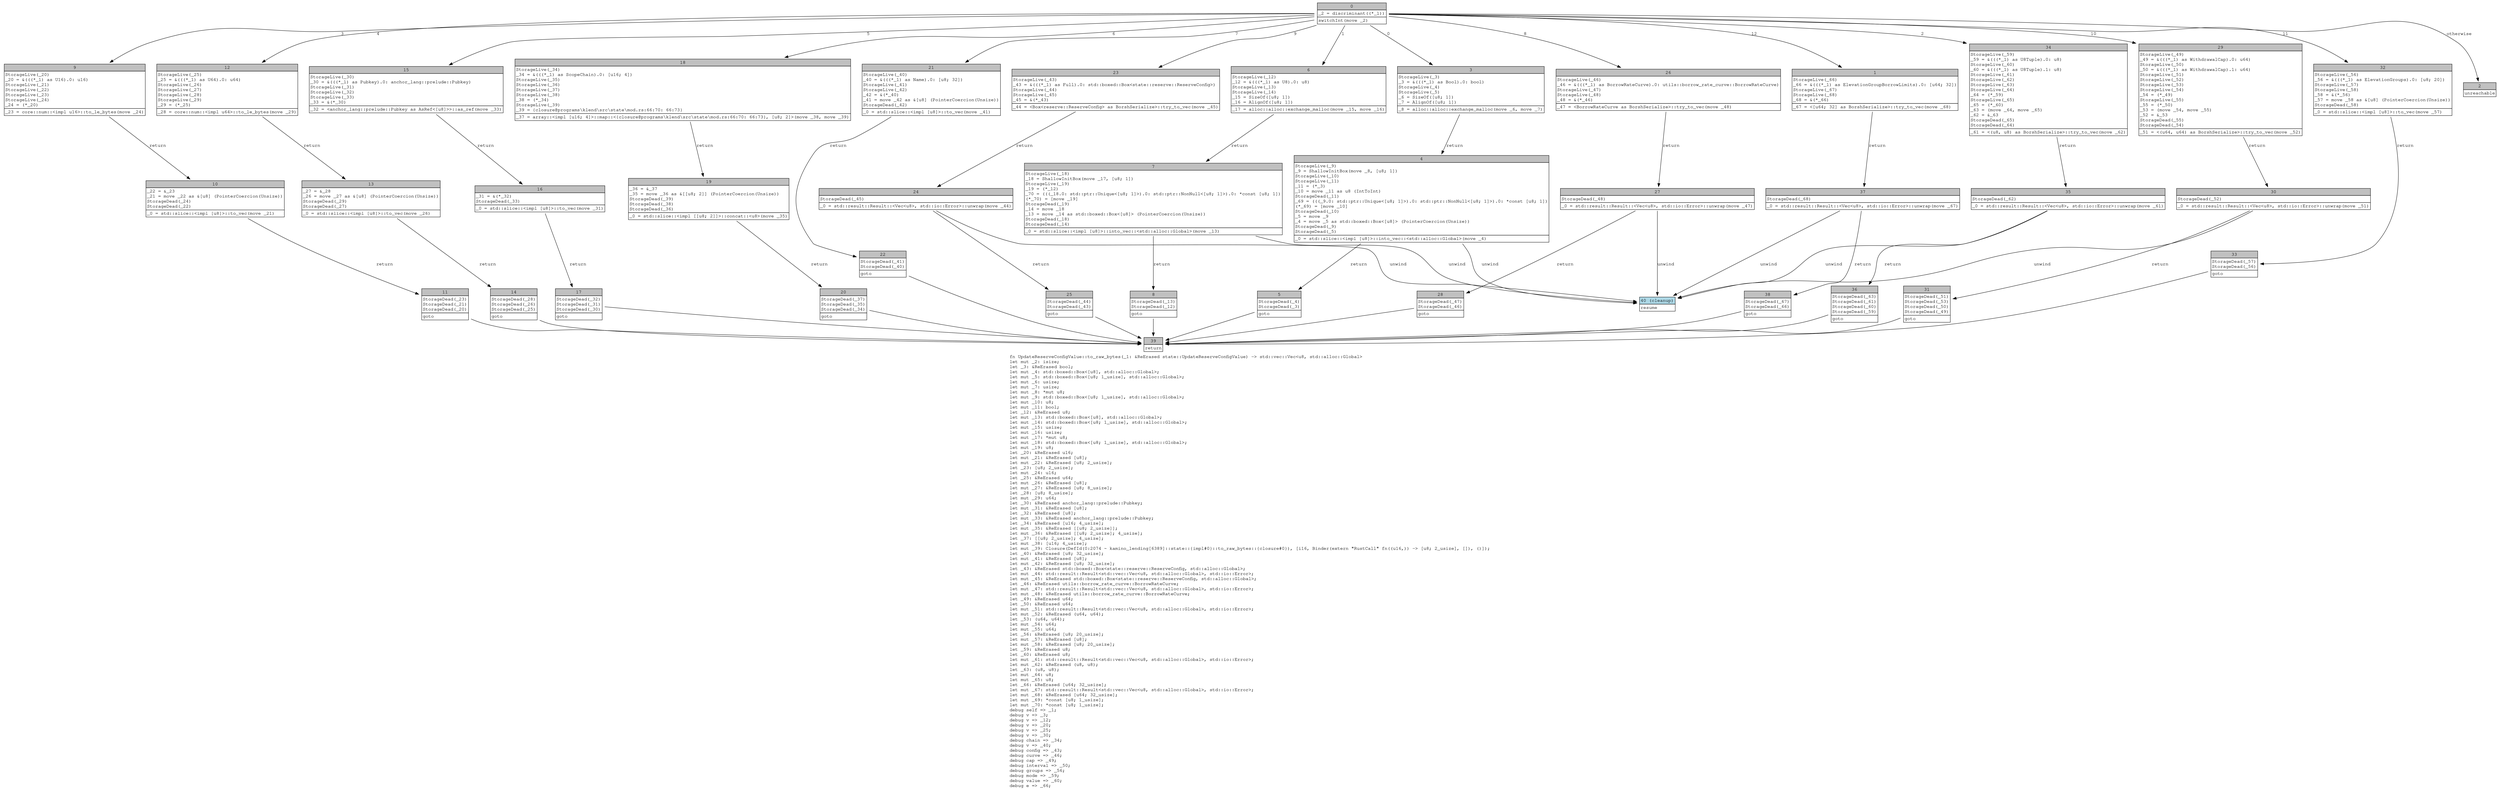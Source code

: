 digraph Mir_0_2073 {
    graph [fontname="Courier, monospace"];
    node [fontname="Courier, monospace"];
    edge [fontname="Courier, monospace"];
    label=<fn UpdateReserveConfigValue::to_raw_bytes(_1: &amp;ReErased state::UpdateReserveConfigValue) -&gt; std::vec::Vec&lt;u8, std::alloc::Global&gt;<br align="left"/>let mut _2: isize;<br align="left"/>let _3: &amp;ReErased bool;<br align="left"/>let mut _4: std::boxed::Box&lt;[u8], std::alloc::Global&gt;;<br align="left"/>let mut _5: std::boxed::Box&lt;[u8; 1_usize], std::alloc::Global&gt;;<br align="left"/>let mut _6: usize;<br align="left"/>let mut _7: usize;<br align="left"/>let mut _8: *mut u8;<br align="left"/>let mut _9: std::boxed::Box&lt;[u8; 1_usize], std::alloc::Global&gt;;<br align="left"/>let mut _10: u8;<br align="left"/>let mut _11: bool;<br align="left"/>let _12: &amp;ReErased u8;<br align="left"/>let mut _13: std::boxed::Box&lt;[u8], std::alloc::Global&gt;;<br align="left"/>let mut _14: std::boxed::Box&lt;[u8; 1_usize], std::alloc::Global&gt;;<br align="left"/>let mut _15: usize;<br align="left"/>let mut _16: usize;<br align="left"/>let mut _17: *mut u8;<br align="left"/>let mut _18: std::boxed::Box&lt;[u8; 1_usize], std::alloc::Global&gt;;<br align="left"/>let mut _19: u8;<br align="left"/>let _20: &amp;ReErased u16;<br align="left"/>let mut _21: &amp;ReErased [u8];<br align="left"/>let mut _22: &amp;ReErased [u8; 2_usize];<br align="left"/>let _23: [u8; 2_usize];<br align="left"/>let mut _24: u16;<br align="left"/>let _25: &amp;ReErased u64;<br align="left"/>let mut _26: &amp;ReErased [u8];<br align="left"/>let mut _27: &amp;ReErased [u8; 8_usize];<br align="left"/>let _28: [u8; 8_usize];<br align="left"/>let mut _29: u64;<br align="left"/>let _30: &amp;ReErased anchor_lang::prelude::Pubkey;<br align="left"/>let mut _31: &amp;ReErased [u8];<br align="left"/>let _32: &amp;ReErased [u8];<br align="left"/>let mut _33: &amp;ReErased anchor_lang::prelude::Pubkey;<br align="left"/>let _34: &amp;ReErased [u16; 4_usize];<br align="left"/>let mut _35: &amp;ReErased [[u8; 2_usize]];<br align="left"/>let mut _36: &amp;ReErased [[u8; 2_usize]; 4_usize];<br align="left"/>let _37: [[u8; 2_usize]; 4_usize];<br align="left"/>let mut _38: [u16; 4_usize];<br align="left"/>let mut _39: Closure(DefId(0:2074 ~ kamino_lending[6389]::state::{impl#0}::to_raw_bytes::{closure#0}), [i16, Binder(extern &quot;RustCall&quot; fn((u16,)) -&gt; [u8; 2_usize], []), ()]);<br align="left"/>let _40: &amp;ReErased [u8; 32_usize];<br align="left"/>let mut _41: &amp;ReErased [u8];<br align="left"/>let mut _42: &amp;ReErased [u8; 32_usize];<br align="left"/>let _43: &amp;ReErased std::boxed::Box&lt;state::reserve::ReserveConfig, std::alloc::Global&gt;;<br align="left"/>let mut _44: std::result::Result&lt;std::vec::Vec&lt;u8, std::alloc::Global&gt;, std::io::Error&gt;;<br align="left"/>let mut _45: &amp;ReErased std::boxed::Box&lt;state::reserve::ReserveConfig, std::alloc::Global&gt;;<br align="left"/>let _46: &amp;ReErased utils::borrow_rate_curve::BorrowRateCurve;<br align="left"/>let mut _47: std::result::Result&lt;std::vec::Vec&lt;u8, std::alloc::Global&gt;, std::io::Error&gt;;<br align="left"/>let mut _48: &amp;ReErased utils::borrow_rate_curve::BorrowRateCurve;<br align="left"/>let _49: &amp;ReErased u64;<br align="left"/>let _50: &amp;ReErased u64;<br align="left"/>let mut _51: std::result::Result&lt;std::vec::Vec&lt;u8, std::alloc::Global&gt;, std::io::Error&gt;;<br align="left"/>let mut _52: &amp;ReErased (u64, u64);<br align="left"/>let _53: (u64, u64);<br align="left"/>let mut _54: u64;<br align="left"/>let mut _55: u64;<br align="left"/>let _56: &amp;ReErased [u8; 20_usize];<br align="left"/>let mut _57: &amp;ReErased [u8];<br align="left"/>let mut _58: &amp;ReErased [u8; 20_usize];<br align="left"/>let _59: &amp;ReErased u8;<br align="left"/>let _60: &amp;ReErased u8;<br align="left"/>let mut _61: std::result::Result&lt;std::vec::Vec&lt;u8, std::alloc::Global&gt;, std::io::Error&gt;;<br align="left"/>let mut _62: &amp;ReErased (u8, u8);<br align="left"/>let _63: (u8, u8);<br align="left"/>let mut _64: u8;<br align="left"/>let mut _65: u8;<br align="left"/>let _66: &amp;ReErased [u64; 32_usize];<br align="left"/>let mut _67: std::result::Result&lt;std::vec::Vec&lt;u8, std::alloc::Global&gt;, std::io::Error&gt;;<br align="left"/>let mut _68: &amp;ReErased [u64; 32_usize];<br align="left"/>let mut _69: *const [u8; 1_usize];<br align="left"/>let mut _70: *const [u8; 1_usize];<br align="left"/>debug self =&gt; _1;<br align="left"/>debug v =&gt; _3;<br align="left"/>debug v =&gt; _12;<br align="left"/>debug v =&gt; _20;<br align="left"/>debug v =&gt; _25;<br align="left"/>debug v =&gt; _30;<br align="left"/>debug chain =&gt; _34;<br align="left"/>debug v =&gt; _40;<br align="left"/>debug config =&gt; _43;<br align="left"/>debug curve =&gt; _46;<br align="left"/>debug cap =&gt; _49;<br align="left"/>debug interval =&gt; _50;<br align="left"/>debug groups =&gt; _56;<br align="left"/>debug mode =&gt; _59;<br align="left"/>debug value =&gt; _60;<br align="left"/>debug e =&gt; _66;<br align="left"/>>;
    bb0__0_2073 [shape="none", label=<<table border="0" cellborder="1" cellspacing="0"><tr><td bgcolor="gray" align="center" colspan="1">0</td></tr><tr><td align="left" balign="left">_2 = discriminant((*_1))<br/></td></tr><tr><td align="left">switchInt(move _2)</td></tr></table>>];
    bb1__0_2073 [shape="none", label=<<table border="0" cellborder="1" cellspacing="0"><tr><td bgcolor="gray" align="center" colspan="1">1</td></tr><tr><td align="left" balign="left">StorageLive(_66)<br/>_66 = &amp;(((*_1) as ElevationGroupBorrowLimits).0: [u64; 32])<br/>StorageLive(_67)<br/>StorageLive(_68)<br/>_68 = &amp;(*_66)<br/></td></tr><tr><td align="left">_67 = &lt;[u64; 32] as BorshSerialize&gt;::try_to_vec(move _68)</td></tr></table>>];
    bb2__0_2073 [shape="none", label=<<table border="0" cellborder="1" cellspacing="0"><tr><td bgcolor="gray" align="center" colspan="1">2</td></tr><tr><td align="left">unreachable</td></tr></table>>];
    bb3__0_2073 [shape="none", label=<<table border="0" cellborder="1" cellspacing="0"><tr><td bgcolor="gray" align="center" colspan="1">3</td></tr><tr><td align="left" balign="left">StorageLive(_3)<br/>_3 = &amp;(((*_1) as Bool).0: bool)<br/>StorageLive(_4)<br/>StorageLive(_5)<br/>_6 = SizeOf([u8; 1])<br/>_7 = AlignOf([u8; 1])<br/></td></tr><tr><td align="left">_8 = alloc::alloc::exchange_malloc(move _6, move _7)</td></tr></table>>];
    bb4__0_2073 [shape="none", label=<<table border="0" cellborder="1" cellspacing="0"><tr><td bgcolor="gray" align="center" colspan="1">4</td></tr><tr><td align="left" balign="left">StorageLive(_9)<br/>_9 = ShallowInitBox(move _8, [u8; 1])<br/>StorageLive(_10)<br/>StorageLive(_11)<br/>_11 = (*_3)<br/>_10 = move _11 as u8 (IntToInt)<br/>StorageDead(_11)<br/>_69 = (((_9.0: std::ptr::Unique&lt;[u8; 1]&gt;).0: std::ptr::NonNull&lt;[u8; 1]&gt;).0: *const [u8; 1])<br/>(*_69) = [move _10]<br/>StorageDead(_10)<br/>_5 = move _9<br/>_4 = move _5 as std::boxed::Box&lt;[u8]&gt; (PointerCoercion(Unsize))<br/>StorageDead(_9)<br/>StorageDead(_5)<br/></td></tr><tr><td align="left">_0 = std::slice::&lt;impl [u8]&gt;::into_vec::&lt;std::alloc::Global&gt;(move _4)</td></tr></table>>];
    bb5__0_2073 [shape="none", label=<<table border="0" cellborder="1" cellspacing="0"><tr><td bgcolor="gray" align="center" colspan="1">5</td></tr><tr><td align="left" balign="left">StorageDead(_4)<br/>StorageDead(_3)<br/></td></tr><tr><td align="left">goto</td></tr></table>>];
    bb6__0_2073 [shape="none", label=<<table border="0" cellborder="1" cellspacing="0"><tr><td bgcolor="gray" align="center" colspan="1">6</td></tr><tr><td align="left" balign="left">StorageLive(_12)<br/>_12 = &amp;(((*_1) as U8).0: u8)<br/>StorageLive(_13)<br/>StorageLive(_14)<br/>_15 = SizeOf([u8; 1])<br/>_16 = AlignOf([u8; 1])<br/></td></tr><tr><td align="left">_17 = alloc::alloc::exchange_malloc(move _15, move _16)</td></tr></table>>];
    bb7__0_2073 [shape="none", label=<<table border="0" cellborder="1" cellspacing="0"><tr><td bgcolor="gray" align="center" colspan="1">7</td></tr><tr><td align="left" balign="left">StorageLive(_18)<br/>_18 = ShallowInitBox(move _17, [u8; 1])<br/>StorageLive(_19)<br/>_19 = (*_12)<br/>_70 = (((_18.0: std::ptr::Unique&lt;[u8; 1]&gt;).0: std::ptr::NonNull&lt;[u8; 1]&gt;).0: *const [u8; 1])<br/>(*_70) = [move _19]<br/>StorageDead(_19)<br/>_14 = move _18<br/>_13 = move _14 as std::boxed::Box&lt;[u8]&gt; (PointerCoercion(Unsize))<br/>StorageDead(_18)<br/>StorageDead(_14)<br/></td></tr><tr><td align="left">_0 = std::slice::&lt;impl [u8]&gt;::into_vec::&lt;std::alloc::Global&gt;(move _13)</td></tr></table>>];
    bb8__0_2073 [shape="none", label=<<table border="0" cellborder="1" cellspacing="0"><tr><td bgcolor="gray" align="center" colspan="1">8</td></tr><tr><td align="left" balign="left">StorageDead(_13)<br/>StorageDead(_12)<br/></td></tr><tr><td align="left">goto</td></tr></table>>];
    bb9__0_2073 [shape="none", label=<<table border="0" cellborder="1" cellspacing="0"><tr><td bgcolor="gray" align="center" colspan="1">9</td></tr><tr><td align="left" balign="left">StorageLive(_20)<br/>_20 = &amp;(((*_1) as U16).0: u16)<br/>StorageLive(_21)<br/>StorageLive(_22)<br/>StorageLive(_23)<br/>StorageLive(_24)<br/>_24 = (*_20)<br/></td></tr><tr><td align="left">_23 = core::num::&lt;impl u16&gt;::to_le_bytes(move _24)</td></tr></table>>];
    bb10__0_2073 [shape="none", label=<<table border="0" cellborder="1" cellspacing="0"><tr><td bgcolor="gray" align="center" colspan="1">10</td></tr><tr><td align="left" balign="left">_22 = &amp;_23<br/>_21 = move _22 as &amp;[u8] (PointerCoercion(Unsize))<br/>StorageDead(_24)<br/>StorageDead(_22)<br/></td></tr><tr><td align="left">_0 = std::slice::&lt;impl [u8]&gt;::to_vec(move _21)</td></tr></table>>];
    bb11__0_2073 [shape="none", label=<<table border="0" cellborder="1" cellspacing="0"><tr><td bgcolor="gray" align="center" colspan="1">11</td></tr><tr><td align="left" balign="left">StorageDead(_23)<br/>StorageDead(_21)<br/>StorageDead(_20)<br/></td></tr><tr><td align="left">goto</td></tr></table>>];
    bb12__0_2073 [shape="none", label=<<table border="0" cellborder="1" cellspacing="0"><tr><td bgcolor="gray" align="center" colspan="1">12</td></tr><tr><td align="left" balign="left">StorageLive(_25)<br/>_25 = &amp;(((*_1) as U64).0: u64)<br/>StorageLive(_26)<br/>StorageLive(_27)<br/>StorageLive(_28)<br/>StorageLive(_29)<br/>_29 = (*_25)<br/></td></tr><tr><td align="left">_28 = core::num::&lt;impl u64&gt;::to_le_bytes(move _29)</td></tr></table>>];
    bb13__0_2073 [shape="none", label=<<table border="0" cellborder="1" cellspacing="0"><tr><td bgcolor="gray" align="center" colspan="1">13</td></tr><tr><td align="left" balign="left">_27 = &amp;_28<br/>_26 = move _27 as &amp;[u8] (PointerCoercion(Unsize))<br/>StorageDead(_29)<br/>StorageDead(_27)<br/></td></tr><tr><td align="left">_0 = std::slice::&lt;impl [u8]&gt;::to_vec(move _26)</td></tr></table>>];
    bb14__0_2073 [shape="none", label=<<table border="0" cellborder="1" cellspacing="0"><tr><td bgcolor="gray" align="center" colspan="1">14</td></tr><tr><td align="left" balign="left">StorageDead(_28)<br/>StorageDead(_26)<br/>StorageDead(_25)<br/></td></tr><tr><td align="left">goto</td></tr></table>>];
    bb15__0_2073 [shape="none", label=<<table border="0" cellborder="1" cellspacing="0"><tr><td bgcolor="gray" align="center" colspan="1">15</td></tr><tr><td align="left" balign="left">StorageLive(_30)<br/>_30 = &amp;(((*_1) as Pubkey).0: anchor_lang::prelude::Pubkey)<br/>StorageLive(_31)<br/>StorageLive(_32)<br/>StorageLive(_33)<br/>_33 = &amp;(*_30)<br/></td></tr><tr><td align="left">_32 = &lt;anchor_lang::prelude::Pubkey as AsRef&lt;[u8]&gt;&gt;::as_ref(move _33)</td></tr></table>>];
    bb16__0_2073 [shape="none", label=<<table border="0" cellborder="1" cellspacing="0"><tr><td bgcolor="gray" align="center" colspan="1">16</td></tr><tr><td align="left" balign="left">_31 = &amp;(*_32)<br/>StorageDead(_33)<br/></td></tr><tr><td align="left">_0 = std::slice::&lt;impl [u8]&gt;::to_vec(move _31)</td></tr></table>>];
    bb17__0_2073 [shape="none", label=<<table border="0" cellborder="1" cellspacing="0"><tr><td bgcolor="gray" align="center" colspan="1">17</td></tr><tr><td align="left" balign="left">StorageDead(_32)<br/>StorageDead(_31)<br/>StorageDead(_30)<br/></td></tr><tr><td align="left">goto</td></tr></table>>];
    bb18__0_2073 [shape="none", label=<<table border="0" cellborder="1" cellspacing="0"><tr><td bgcolor="gray" align="center" colspan="1">18</td></tr><tr><td align="left" balign="left">StorageLive(_34)<br/>_34 = &amp;(((*_1) as ScopeChain).0: [u16; 4])<br/>StorageLive(_35)<br/>StorageLive(_36)<br/>StorageLive(_37)<br/>StorageLive(_38)<br/>_38 = (*_34)<br/>StorageLive(_39)<br/>_39 = {closure@programs\klend\src\state\mod.rs:66:70: 66:73}<br/></td></tr><tr><td align="left">_37 = array::&lt;impl [u16; 4]&gt;::map::&lt;{closure@programs\klend\src\state\mod.rs:66:70: 66:73}, [u8; 2]&gt;(move _38, move _39)</td></tr></table>>];
    bb19__0_2073 [shape="none", label=<<table border="0" cellborder="1" cellspacing="0"><tr><td bgcolor="gray" align="center" colspan="1">19</td></tr><tr><td align="left" balign="left">_36 = &amp;_37<br/>_35 = move _36 as &amp;[[u8; 2]] (PointerCoercion(Unsize))<br/>StorageDead(_39)<br/>StorageDead(_38)<br/>StorageDead(_36)<br/></td></tr><tr><td align="left">_0 = std::slice::&lt;impl [[u8; 2]]&gt;::concat::&lt;u8&gt;(move _35)</td></tr></table>>];
    bb20__0_2073 [shape="none", label=<<table border="0" cellborder="1" cellspacing="0"><tr><td bgcolor="gray" align="center" colspan="1">20</td></tr><tr><td align="left" balign="left">StorageDead(_37)<br/>StorageDead(_35)<br/>StorageDead(_34)<br/></td></tr><tr><td align="left">goto</td></tr></table>>];
    bb21__0_2073 [shape="none", label=<<table border="0" cellborder="1" cellspacing="0"><tr><td bgcolor="gray" align="center" colspan="1">21</td></tr><tr><td align="left" balign="left">StorageLive(_40)<br/>_40 = &amp;(((*_1) as Name).0: [u8; 32])<br/>StorageLive(_41)<br/>StorageLive(_42)<br/>_42 = &amp;(*_40)<br/>_41 = move _42 as &amp;[u8] (PointerCoercion(Unsize))<br/>StorageDead(_42)<br/></td></tr><tr><td align="left">_0 = std::slice::&lt;impl [u8]&gt;::to_vec(move _41)</td></tr></table>>];
    bb22__0_2073 [shape="none", label=<<table border="0" cellborder="1" cellspacing="0"><tr><td bgcolor="gray" align="center" colspan="1">22</td></tr><tr><td align="left" balign="left">StorageDead(_41)<br/>StorageDead(_40)<br/></td></tr><tr><td align="left">goto</td></tr></table>>];
    bb23__0_2073 [shape="none", label=<<table border="0" cellborder="1" cellspacing="0"><tr><td bgcolor="gray" align="center" colspan="1">23</td></tr><tr><td align="left" balign="left">StorageLive(_43)<br/>_43 = &amp;(((*_1) as Full).0: std::boxed::Box&lt;state::reserve::ReserveConfig&gt;)<br/>StorageLive(_44)<br/>StorageLive(_45)<br/>_45 = &amp;(*_43)<br/></td></tr><tr><td align="left">_44 = &lt;Box&lt;reserve::ReserveConfig&gt; as BorshSerialize&gt;::try_to_vec(move _45)</td></tr></table>>];
    bb24__0_2073 [shape="none", label=<<table border="0" cellborder="1" cellspacing="0"><tr><td bgcolor="gray" align="center" colspan="1">24</td></tr><tr><td align="left" balign="left">StorageDead(_45)<br/></td></tr><tr><td align="left">_0 = std::result::Result::&lt;Vec&lt;u8&gt;, std::io::Error&gt;::unwrap(move _44)</td></tr></table>>];
    bb25__0_2073 [shape="none", label=<<table border="0" cellborder="1" cellspacing="0"><tr><td bgcolor="gray" align="center" colspan="1">25</td></tr><tr><td align="left" balign="left">StorageDead(_44)<br/>StorageDead(_43)<br/></td></tr><tr><td align="left">goto</td></tr></table>>];
    bb26__0_2073 [shape="none", label=<<table border="0" cellborder="1" cellspacing="0"><tr><td bgcolor="gray" align="center" colspan="1">26</td></tr><tr><td align="left" balign="left">StorageLive(_46)<br/>_46 = &amp;(((*_1) as BorrowRateCurve).0: utils::borrow_rate_curve::BorrowRateCurve)<br/>StorageLive(_47)<br/>StorageLive(_48)<br/>_48 = &amp;(*_46)<br/></td></tr><tr><td align="left">_47 = &lt;BorrowRateCurve as BorshSerialize&gt;::try_to_vec(move _48)</td></tr></table>>];
    bb27__0_2073 [shape="none", label=<<table border="0" cellborder="1" cellspacing="0"><tr><td bgcolor="gray" align="center" colspan="1">27</td></tr><tr><td align="left" balign="left">StorageDead(_48)<br/></td></tr><tr><td align="left">_0 = std::result::Result::&lt;Vec&lt;u8&gt;, std::io::Error&gt;::unwrap(move _47)</td></tr></table>>];
    bb28__0_2073 [shape="none", label=<<table border="0" cellborder="1" cellspacing="0"><tr><td bgcolor="gray" align="center" colspan="1">28</td></tr><tr><td align="left" balign="left">StorageDead(_47)<br/>StorageDead(_46)<br/></td></tr><tr><td align="left">goto</td></tr></table>>];
    bb29__0_2073 [shape="none", label=<<table border="0" cellborder="1" cellspacing="0"><tr><td bgcolor="gray" align="center" colspan="1">29</td></tr><tr><td align="left" balign="left">StorageLive(_49)<br/>_49 = &amp;(((*_1) as WithdrawalCap).0: u64)<br/>StorageLive(_50)<br/>_50 = &amp;(((*_1) as WithdrawalCap).1: u64)<br/>StorageLive(_51)<br/>StorageLive(_52)<br/>StorageLive(_53)<br/>StorageLive(_54)<br/>_54 = (*_49)<br/>StorageLive(_55)<br/>_55 = (*_50)<br/>_53 = (move _54, move _55)<br/>_52 = &amp;_53<br/>StorageDead(_55)<br/>StorageDead(_54)<br/></td></tr><tr><td align="left">_51 = &lt;(u64, u64) as BorshSerialize&gt;::try_to_vec(move _52)</td></tr></table>>];
    bb30__0_2073 [shape="none", label=<<table border="0" cellborder="1" cellspacing="0"><tr><td bgcolor="gray" align="center" colspan="1">30</td></tr><tr><td align="left" balign="left">StorageDead(_52)<br/></td></tr><tr><td align="left">_0 = std::result::Result::&lt;Vec&lt;u8&gt;, std::io::Error&gt;::unwrap(move _51)</td></tr></table>>];
    bb31__0_2073 [shape="none", label=<<table border="0" cellborder="1" cellspacing="0"><tr><td bgcolor="gray" align="center" colspan="1">31</td></tr><tr><td align="left" balign="left">StorageDead(_51)<br/>StorageDead(_53)<br/>StorageDead(_50)<br/>StorageDead(_49)<br/></td></tr><tr><td align="left">goto</td></tr></table>>];
    bb32__0_2073 [shape="none", label=<<table border="0" cellborder="1" cellspacing="0"><tr><td bgcolor="gray" align="center" colspan="1">32</td></tr><tr><td align="left" balign="left">StorageLive(_56)<br/>_56 = &amp;(((*_1) as ElevationGroups).0: [u8; 20])<br/>StorageLive(_57)<br/>StorageLive(_58)<br/>_58 = &amp;(*_56)<br/>_57 = move _58 as &amp;[u8] (PointerCoercion(Unsize))<br/>StorageDead(_58)<br/></td></tr><tr><td align="left">_0 = std::slice::&lt;impl [u8]&gt;::to_vec(move _57)</td></tr></table>>];
    bb33__0_2073 [shape="none", label=<<table border="0" cellborder="1" cellspacing="0"><tr><td bgcolor="gray" align="center" colspan="1">33</td></tr><tr><td align="left" balign="left">StorageDead(_57)<br/>StorageDead(_56)<br/></td></tr><tr><td align="left">goto</td></tr></table>>];
    bb34__0_2073 [shape="none", label=<<table border="0" cellborder="1" cellspacing="0"><tr><td bgcolor="gray" align="center" colspan="1">34</td></tr><tr><td align="left" balign="left">StorageLive(_59)<br/>_59 = &amp;(((*_1) as U8Tuple).0: u8)<br/>StorageLive(_60)<br/>_60 = &amp;(((*_1) as U8Tuple).1: u8)<br/>StorageLive(_61)<br/>StorageLive(_62)<br/>StorageLive(_63)<br/>StorageLive(_64)<br/>_64 = (*_59)<br/>StorageLive(_65)<br/>_65 = (*_60)<br/>_63 = (move _64, move _65)<br/>_62 = &amp;_63<br/>StorageDead(_65)<br/>StorageDead(_64)<br/></td></tr><tr><td align="left">_61 = &lt;(u8, u8) as BorshSerialize&gt;::try_to_vec(move _62)</td></tr></table>>];
    bb35__0_2073 [shape="none", label=<<table border="0" cellborder="1" cellspacing="0"><tr><td bgcolor="gray" align="center" colspan="1">35</td></tr><tr><td align="left" balign="left">StorageDead(_62)<br/></td></tr><tr><td align="left">_0 = std::result::Result::&lt;Vec&lt;u8&gt;, std::io::Error&gt;::unwrap(move _61)</td></tr></table>>];
    bb36__0_2073 [shape="none", label=<<table border="0" cellborder="1" cellspacing="0"><tr><td bgcolor="gray" align="center" colspan="1">36</td></tr><tr><td align="left" balign="left">StorageDead(_63)<br/>StorageDead(_61)<br/>StorageDead(_60)<br/>StorageDead(_59)<br/></td></tr><tr><td align="left">goto</td></tr></table>>];
    bb37__0_2073 [shape="none", label=<<table border="0" cellborder="1" cellspacing="0"><tr><td bgcolor="gray" align="center" colspan="1">37</td></tr><tr><td align="left" balign="left">StorageDead(_68)<br/></td></tr><tr><td align="left">_0 = std::result::Result::&lt;Vec&lt;u8&gt;, std::io::Error&gt;::unwrap(move _67)</td></tr></table>>];
    bb38__0_2073 [shape="none", label=<<table border="0" cellborder="1" cellspacing="0"><tr><td bgcolor="gray" align="center" colspan="1">38</td></tr><tr><td align="left" balign="left">StorageDead(_67)<br/>StorageDead(_66)<br/></td></tr><tr><td align="left">goto</td></tr></table>>];
    bb39__0_2073 [shape="none", label=<<table border="0" cellborder="1" cellspacing="0"><tr><td bgcolor="gray" align="center" colspan="1">39</td></tr><tr><td align="left">return</td></tr></table>>];
    bb40__0_2073 [shape="none", label=<<table border="0" cellborder="1" cellspacing="0"><tr><td bgcolor="lightblue" align="center" colspan="1">40 (cleanup)</td></tr><tr><td align="left">resume</td></tr></table>>];
    bb0__0_2073 -> bb3__0_2073 [label="0"];
    bb0__0_2073 -> bb6__0_2073 [label="1"];
    bb0__0_2073 -> bb34__0_2073 [label="2"];
    bb0__0_2073 -> bb9__0_2073 [label="3"];
    bb0__0_2073 -> bb12__0_2073 [label="4"];
    bb0__0_2073 -> bb15__0_2073 [label="5"];
    bb0__0_2073 -> bb18__0_2073 [label="6"];
    bb0__0_2073 -> bb21__0_2073 [label="7"];
    bb0__0_2073 -> bb26__0_2073 [label="8"];
    bb0__0_2073 -> bb23__0_2073 [label="9"];
    bb0__0_2073 -> bb29__0_2073 [label="10"];
    bb0__0_2073 -> bb32__0_2073 [label="11"];
    bb0__0_2073 -> bb1__0_2073 [label="12"];
    bb0__0_2073 -> bb2__0_2073 [label="otherwise"];
    bb1__0_2073 -> bb37__0_2073 [label="return"];
    bb3__0_2073 -> bb4__0_2073 [label="return"];
    bb4__0_2073 -> bb5__0_2073 [label="return"];
    bb4__0_2073 -> bb40__0_2073 [label="unwind"];
    bb5__0_2073 -> bb39__0_2073 [label=""];
    bb6__0_2073 -> bb7__0_2073 [label="return"];
    bb7__0_2073 -> bb8__0_2073 [label="return"];
    bb7__0_2073 -> bb40__0_2073 [label="unwind"];
    bb8__0_2073 -> bb39__0_2073 [label=""];
    bb9__0_2073 -> bb10__0_2073 [label="return"];
    bb10__0_2073 -> bb11__0_2073 [label="return"];
    bb11__0_2073 -> bb39__0_2073 [label=""];
    bb12__0_2073 -> bb13__0_2073 [label="return"];
    bb13__0_2073 -> bb14__0_2073 [label="return"];
    bb14__0_2073 -> bb39__0_2073 [label=""];
    bb15__0_2073 -> bb16__0_2073 [label="return"];
    bb16__0_2073 -> bb17__0_2073 [label="return"];
    bb17__0_2073 -> bb39__0_2073 [label=""];
    bb18__0_2073 -> bb19__0_2073 [label="return"];
    bb19__0_2073 -> bb20__0_2073 [label="return"];
    bb20__0_2073 -> bb39__0_2073 [label=""];
    bb21__0_2073 -> bb22__0_2073 [label="return"];
    bb22__0_2073 -> bb39__0_2073 [label=""];
    bb23__0_2073 -> bb24__0_2073 [label="return"];
    bb24__0_2073 -> bb25__0_2073 [label="return"];
    bb24__0_2073 -> bb40__0_2073 [label="unwind"];
    bb25__0_2073 -> bb39__0_2073 [label=""];
    bb26__0_2073 -> bb27__0_2073 [label="return"];
    bb27__0_2073 -> bb28__0_2073 [label="return"];
    bb27__0_2073 -> bb40__0_2073 [label="unwind"];
    bb28__0_2073 -> bb39__0_2073 [label=""];
    bb29__0_2073 -> bb30__0_2073 [label="return"];
    bb30__0_2073 -> bb31__0_2073 [label="return"];
    bb30__0_2073 -> bb40__0_2073 [label="unwind"];
    bb31__0_2073 -> bb39__0_2073 [label=""];
    bb32__0_2073 -> bb33__0_2073 [label="return"];
    bb33__0_2073 -> bb39__0_2073 [label=""];
    bb34__0_2073 -> bb35__0_2073 [label="return"];
    bb35__0_2073 -> bb36__0_2073 [label="return"];
    bb35__0_2073 -> bb40__0_2073 [label="unwind"];
    bb36__0_2073 -> bb39__0_2073 [label=""];
    bb37__0_2073 -> bb38__0_2073 [label="return"];
    bb37__0_2073 -> bb40__0_2073 [label="unwind"];
    bb38__0_2073 -> bb39__0_2073 [label=""];
}
